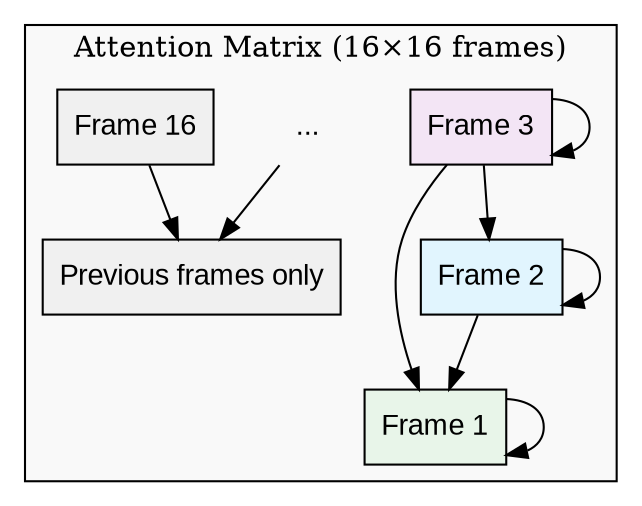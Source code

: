 digraph CausalAttention {
    rankdir=TD;
    node [shape=box, style=filled, fontname="Arial"];
    
    subgraph cluster_attention_matrix {
        label="Attention Matrix (16×16 frames)";
        style=filled;
        fillcolor="#f9f9f9";
        
        frame1 [label="Frame 1", fillcolor="#e8f5e9"];
        frame2 [label="Frame 2", fillcolor="#e1f5fe"];
        frame3 [label="Frame 3", fillcolor="#f3e5f5"];
        dots [label="...", shape=none, fillcolor=none];
        previous_frames [label="Previous frames only", fillcolor="#f0f0f0"];
        frame16 [label="Frame 16", fillcolor="#f0f0f0"];
        
        frame1 -> frame1;
        frame2 -> frame1;
        frame2 -> frame2;
        frame3 -> frame1;
        frame3 -> frame2;
        frame3 -> frame3;
        dots -> previous_frames;
        frame16 -> previous_frames;
    }
}
